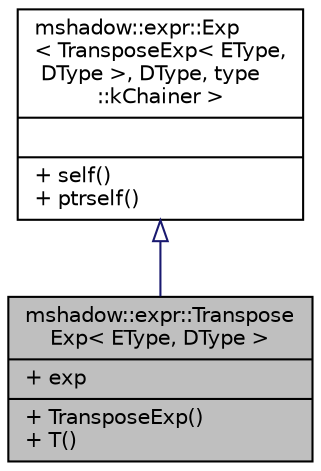 digraph "mshadow::expr::TransposeExp&lt; EType, DType &gt;"
{
 // LATEX_PDF_SIZE
  edge [fontname="Helvetica",fontsize="10",labelfontname="Helvetica",labelfontsize="10"];
  node [fontname="Helvetica",fontsize="10",shape=record];
  Node1 [label="{mshadow::expr::Transpose\lExp\< EType, DType \>\n|+ exp\l|+ TransposeExp()\l+ T()\l}",height=0.2,width=0.4,color="black", fillcolor="grey75", style="filled", fontcolor="black",tooltip="represent a transpose expression of a container"];
  Node2 -> Node1 [dir="back",color="midnightblue",fontsize="10",style="solid",arrowtail="onormal",fontname="Helvetica"];
  Node2 [label="{mshadow::expr::Exp\l\< TransposeExp\< EType,\l DType \>, DType, type\l::kChainer \>\n||+ self()\l+ ptrself()\l}",height=0.2,width=0.4,color="black", fillcolor="white", style="filled",URL="$structmshadow_1_1expr_1_1Exp.html",tooltip=" "];
}
